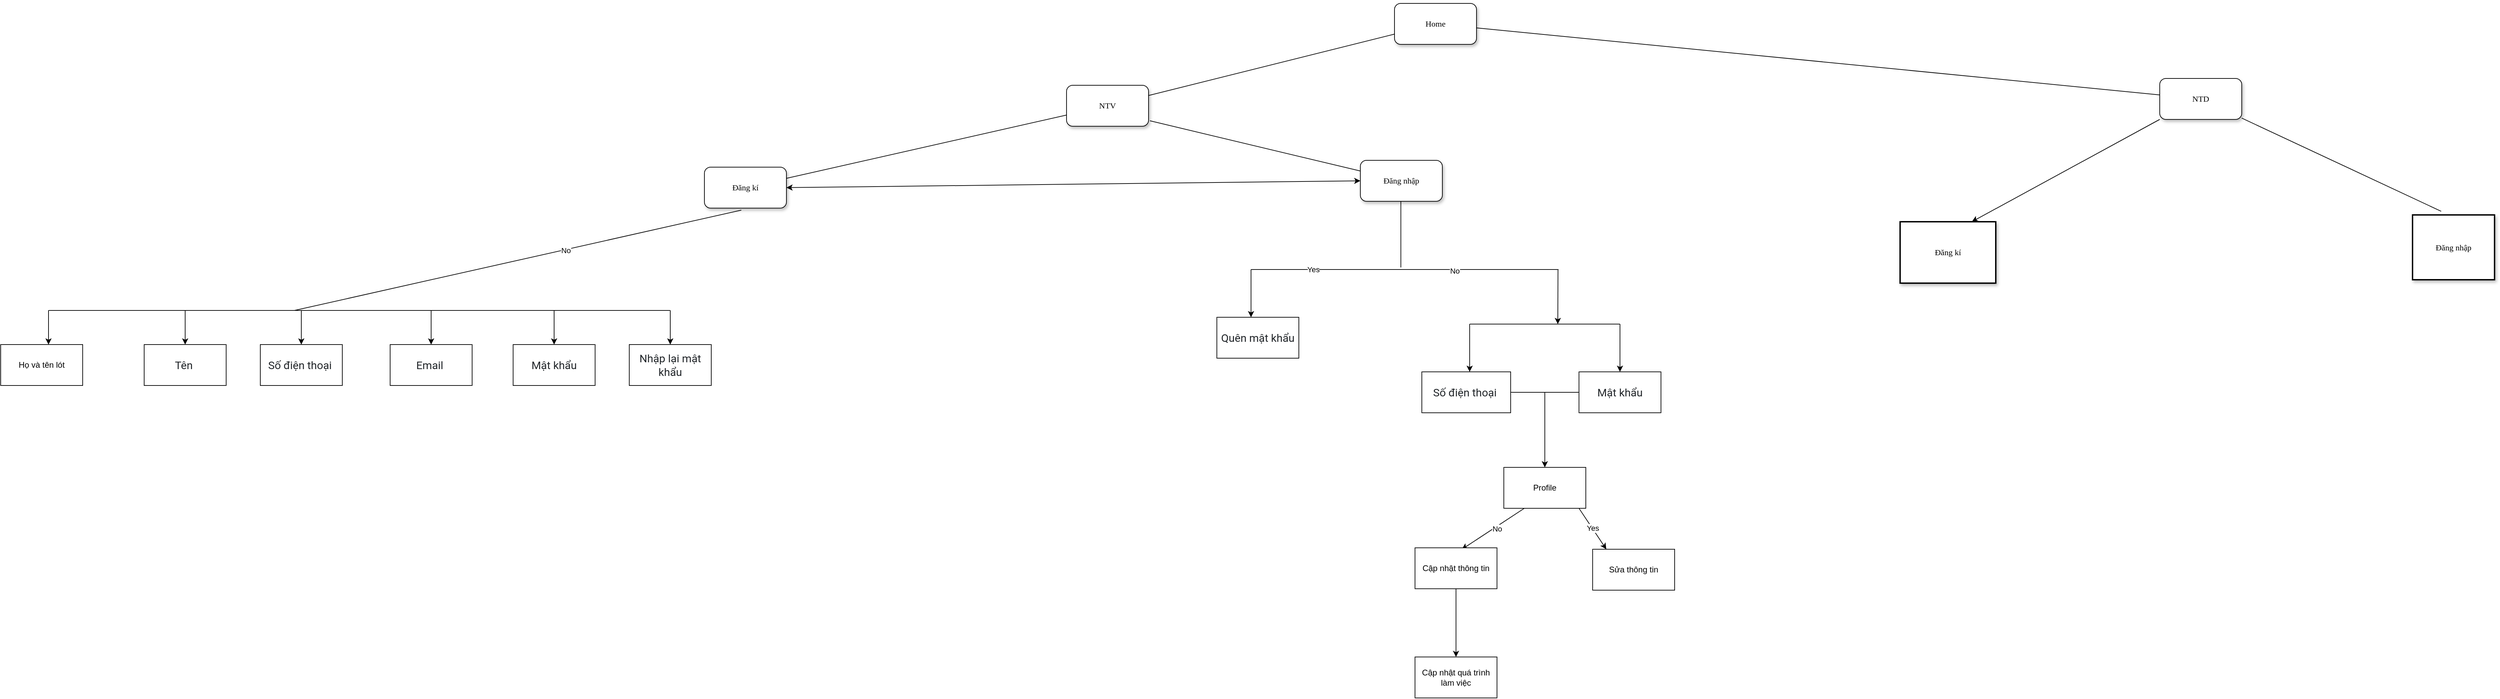 <mxfile version="24.3.1" type="github">
  <diagram name="Page-1" id="10a91c8b-09ff-31b1-d368-03940ed4cc9e">
    <mxGraphModel dx="4054" dy="965" grid="1" gridSize="10" guides="1" tooltips="1" connect="1" arrows="1" fold="1" page="1" pageScale="1" pageWidth="1100" pageHeight="850" background="none" math="0" shadow="0">
      <root>
        <mxCell id="0" />
        <mxCell id="1" parent="0" />
        <mxCell id="62893188c0fa7362-1" value="Home" style="whiteSpace=wrap;html=1;rounded=1;shadow=1;labelBackgroundColor=none;strokeWidth=1;fontFamily=Verdana;fontSize=12;align=center;" parent="1" vertex="1">
          <mxGeometry x="610" y="50" width="120" height="60" as="geometry" />
        </mxCell>
        <mxCell id="62893188c0fa7362-2" value="&lt;span&gt;NTV&lt;/span&gt;" style="whiteSpace=wrap;html=1;rounded=1;shadow=1;labelBackgroundColor=none;strokeWidth=1;fontFamily=Verdana;fontSize=12;align=center;" parent="1" vertex="1">
          <mxGeometry x="130" y="170" width="120" height="60" as="geometry" />
        </mxCell>
        <mxCell id="3zoi-v8WHWc3p_ySP_Ab-2" style="edgeStyle=none;rounded=0;orthogonalLoop=1;jettySize=auto;html=1;exitX=0;exitY=1;exitDx=0;exitDy=0;entryX=0;entryY=0.25;entryDx=0;entryDy=0;" edge="1" parent="1" source="62893188c0fa7362-3" target="62893188c0fa7362-10">
          <mxGeometry relative="1" as="geometry" />
        </mxCell>
        <mxCell id="62893188c0fa7362-3" value="&lt;span&gt;NTD&lt;/span&gt;" style="whiteSpace=wrap;html=1;rounded=1;shadow=1;labelBackgroundColor=none;strokeWidth=1;fontFamily=Verdana;fontSize=12;align=center;" parent="1" vertex="1">
          <mxGeometry x="1730" y="160" width="120" height="60" as="geometry" />
        </mxCell>
        <mxCell id="62893188c0fa7362-4" value="" style="rounded=0;html=1;labelBackgroundColor=none;startArrow=none;startFill=0;startSize=5;endArrow=none;endFill=0;endSize=5;jettySize=auto;orthogonalLoop=1;strokeWidth=1;fontFamily=Verdana;fontSize=12" parent="1" source="62893188c0fa7362-1" target="62893188c0fa7362-3" edge="1">
          <mxGeometry x="-0.3" y="13" relative="1" as="geometry">
            <mxPoint as="offset" />
          </mxGeometry>
        </mxCell>
        <mxCell id="62893188c0fa7362-5" value="" style="rounded=0;html=1;labelBackgroundColor=none;startArrow=none;startFill=0;startSize=5;endArrow=none;endFill=0;endSize=5;jettySize=auto;orthogonalLoop=1;strokeWidth=1;fontFamily=Verdana;fontSize=12" parent="1" source="62893188c0fa7362-1" target="62893188c0fa7362-2" edge="1">
          <mxGeometry x="-0.359" y="-11" relative="1" as="geometry">
            <mxPoint as="offset" />
          </mxGeometry>
        </mxCell>
        <mxCell id="62893188c0fa7362-8" value="Đăng kí" style="whiteSpace=wrap;html=1;rounded=1;shadow=1;labelBackgroundColor=none;strokeWidth=1;fontFamily=Verdana;fontSize=12;align=center;" parent="1" vertex="1">
          <mxGeometry x="-400" y="290" width="120" height="60" as="geometry" />
        </mxCell>
        <mxCell id="62893188c0fa7362-9" value="Đăng nhập" style="whiteSpace=wrap;html=1;rounded=1;shadow=1;labelBackgroundColor=none;strokeWidth=1;fontFamily=Verdana;fontSize=12;align=center;" parent="1" vertex="1">
          <mxGeometry x="560" y="280" width="120" height="60" as="geometry" />
        </mxCell>
        <mxCell id="62893188c0fa7362-10" value="Đăng kí" style="whiteSpace=wrap;html=1;rounded=0;shadow=1;labelBackgroundColor=none;strokeWidth=2;fontFamily=Verdana;fontSize=12;align=center;direction=south;" parent="1" vertex="1">
          <mxGeometry x="1350" y="370" width="140" height="90" as="geometry" />
        </mxCell>
        <mxCell id="62893188c0fa7362-11" value="Đăng nhập" style="whiteSpace=wrap;html=1;rounded=0;shadow=1;labelBackgroundColor=none;strokeWidth=2;fontFamily=Verdana;fontSize=12;align=center;" parent="1" vertex="1">
          <mxGeometry x="2100" y="360" width="120" height="95" as="geometry" />
        </mxCell>
        <mxCell id="62893188c0fa7362-14" value="" style="rounded=0;html=1;labelBackgroundColor=none;startArrow=none;startFill=0;startSize=5;endArrow=none;endFill=0;endSize=5;jettySize=auto;orthogonalLoop=1;strokeWidth=1;fontFamily=Verdana;fontSize=12" parent="1" source="62893188c0fa7362-2" target="62893188c0fa7362-8" edge="1">
          <mxGeometry x="-0.2" y="-14" relative="1" as="geometry">
            <mxPoint as="offset" />
          </mxGeometry>
        </mxCell>
        <mxCell id="62893188c0fa7362-15" value="" style="rounded=0;html=1;labelBackgroundColor=none;startArrow=none;startFill=0;startSize=5;endArrow=none;endFill=0;endSize=5;jettySize=auto;orthogonalLoop=1;strokeWidth=1;fontFamily=Verdana;fontSize=12;exitX=1.017;exitY=0.867;exitDx=0;exitDy=0;exitPerimeter=0;" parent="1" source="62893188c0fa7362-2" target="62893188c0fa7362-9" edge="1">
          <mxGeometry x="-0.2" y="14" relative="1" as="geometry">
            <mxPoint as="offset" />
            <mxPoint x="385" y="350" as="sourcePoint" />
          </mxGeometry>
        </mxCell>
        <mxCell id="62893188c0fa7362-17" value="" style="rounded=0;html=1;labelBackgroundColor=none;startArrow=none;startFill=0;startSize=5;endArrow=none;endFill=0;endSize=5;jettySize=auto;orthogonalLoop=1;strokeWidth=1;fontFamily=Verdana;fontSize=12;entryX=0.349;entryY=-0.056;entryDx=0;entryDy=0;entryPerimeter=0;" parent="1" source="62893188c0fa7362-3" target="62893188c0fa7362-11" edge="1">
          <mxGeometry x="-0.129" y="17" relative="1" as="geometry">
            <mxPoint as="offset" />
            <mxPoint x="2120" y="260" as="targetPoint" />
          </mxGeometry>
        </mxCell>
        <mxCell id="3zoi-v8WHWc3p_ySP_Ab-5" value="Họ và tên lót" style="rounded=0;whiteSpace=wrap;html=1;" vertex="1" parent="1">
          <mxGeometry x="-1430" y="550" width="120" height="60" as="geometry" />
        </mxCell>
        <mxCell id="3zoi-v8WHWc3p_ySP_Ab-7" value="" style="endArrow=none;html=1;rounded=0;entryX=0.45;entryY=1.05;entryDx=0;entryDy=0;entryPerimeter=0;" edge="1" parent="1" target="62893188c0fa7362-8">
          <mxGeometry width="50" height="50" relative="1" as="geometry">
            <mxPoint x="-1000" y="500" as="sourcePoint" />
            <mxPoint x="-220" y="450" as="targetPoint" />
          </mxGeometry>
        </mxCell>
        <mxCell id="3zoi-v8WHWc3p_ySP_Ab-30" value="No" style="edgeLabel;html=1;align=center;verticalAlign=middle;resizable=0;points=[];" vertex="1" connectable="0" parent="3zoi-v8WHWc3p_ySP_Ab-7">
          <mxGeometry x="0.211" y="-1" relative="1" as="geometry">
            <mxPoint as="offset" />
          </mxGeometry>
        </mxCell>
        <mxCell id="3zoi-v8WHWc3p_ySP_Ab-8" value="" style="endArrow=none;html=1;rounded=0;" edge="1" parent="1">
          <mxGeometry width="50" height="50" relative="1" as="geometry">
            <mxPoint x="-1360" y="500" as="sourcePoint" />
            <mxPoint x="-800" y="500" as="targetPoint" />
          </mxGeometry>
        </mxCell>
        <mxCell id="3zoi-v8WHWc3p_ySP_Ab-9" value="" style="endArrow=classic;html=1;rounded=0;" edge="1" parent="1">
          <mxGeometry width="50" height="50" relative="1" as="geometry">
            <mxPoint x="-1360" y="500" as="sourcePoint" />
            <mxPoint x="-1360" y="550" as="targetPoint" />
          </mxGeometry>
        </mxCell>
        <mxCell id="3zoi-v8WHWc3p_ySP_Ab-10" value="&lt;span style=&quot;color: rgb(33, 37, 41); font-family: Roboto, sans-serif; font-size: 16px; text-align: left; background-color: rgb(255, 255, 255);&quot;&gt;Tên&amp;nbsp;&lt;/span&gt;" style="rounded=0;whiteSpace=wrap;html=1;" vertex="1" parent="1">
          <mxGeometry x="-1220" y="550" width="120" height="60" as="geometry" />
        </mxCell>
        <mxCell id="3zoi-v8WHWc3p_ySP_Ab-11" value="" style="endArrow=classic;html=1;rounded=0;entryX=0.5;entryY=0;entryDx=0;entryDy=0;" edge="1" parent="1" target="3zoi-v8WHWc3p_ySP_Ab-10">
          <mxGeometry width="50" height="50" relative="1" as="geometry">
            <mxPoint x="-1160" y="500" as="sourcePoint" />
            <mxPoint x="-1180" y="510" as="targetPoint" />
          </mxGeometry>
        </mxCell>
        <mxCell id="3zoi-v8WHWc3p_ySP_Ab-12" value="&lt;span style=&quot;color: rgb(33, 37, 41); font-family: Roboto, sans-serif; font-size: 16px; text-align: left; background-color: rgb(255, 255, 255);&quot;&gt;Số điện thoại&amp;nbsp;&lt;/span&gt;" style="rounded=0;whiteSpace=wrap;html=1;" vertex="1" parent="1">
          <mxGeometry x="-1050" y="550" width="120" height="60" as="geometry" />
        </mxCell>
        <mxCell id="3zoi-v8WHWc3p_ySP_Ab-13" value="" style="endArrow=classic;html=1;rounded=0;entryX=0.5;entryY=0;entryDx=0;entryDy=0;" edge="1" parent="1" target="3zoi-v8WHWc3p_ySP_Ab-12">
          <mxGeometry width="50" height="50" relative="1" as="geometry">
            <mxPoint x="-990" y="500" as="sourcePoint" />
            <mxPoint x="-1010" y="510" as="targetPoint" />
          </mxGeometry>
        </mxCell>
        <mxCell id="3zoi-v8WHWc3p_ySP_Ab-15" value="&lt;span style=&quot;color: rgb(33, 37, 41); font-family: Roboto, sans-serif; font-size: 16px; text-align: left; background-color: rgb(255, 255, 255);&quot;&gt;Email&amp;nbsp;&lt;/span&gt;" style="rounded=0;whiteSpace=wrap;html=1;" vertex="1" parent="1">
          <mxGeometry x="-860" y="550" width="120" height="60" as="geometry" />
        </mxCell>
        <mxCell id="3zoi-v8WHWc3p_ySP_Ab-16" value="" style="endArrow=classic;html=1;rounded=0;entryX=0.5;entryY=0;entryDx=0;entryDy=0;" edge="1" parent="1" target="3zoi-v8WHWc3p_ySP_Ab-15">
          <mxGeometry width="50" height="50" relative="1" as="geometry">
            <mxPoint x="-800" y="500" as="sourcePoint" />
            <mxPoint x="-820" y="510" as="targetPoint" />
          </mxGeometry>
        </mxCell>
        <mxCell id="3zoi-v8WHWc3p_ySP_Ab-17" value="" style="endArrow=none;html=1;rounded=0;" edge="1" parent="1">
          <mxGeometry width="50" height="50" relative="1" as="geometry">
            <mxPoint x="-800" y="500" as="sourcePoint" />
            <mxPoint x="-620" y="500" as="targetPoint" />
          </mxGeometry>
        </mxCell>
        <mxCell id="3zoi-v8WHWc3p_ySP_Ab-18" value="&lt;span style=&quot;color: rgb(33, 37, 41); font-family: Roboto, sans-serif; font-size: 16px; text-align: left; background-color: rgb(255, 255, 255);&quot;&gt;Mật khẩu&lt;/span&gt;" style="rounded=0;whiteSpace=wrap;html=1;" vertex="1" parent="1">
          <mxGeometry x="-680" y="550" width="120" height="60" as="geometry" />
        </mxCell>
        <mxCell id="3zoi-v8WHWc3p_ySP_Ab-19" value="" style="endArrow=classic;html=1;rounded=0;entryX=0.5;entryY=0;entryDx=0;entryDy=0;" edge="1" parent="1" target="3zoi-v8WHWc3p_ySP_Ab-18">
          <mxGeometry width="50" height="50" relative="1" as="geometry">
            <mxPoint x="-620" y="500" as="sourcePoint" />
            <mxPoint x="-640" y="510" as="targetPoint" />
          </mxGeometry>
        </mxCell>
        <mxCell id="3zoi-v8WHWc3p_ySP_Ab-20" value="&lt;span style=&quot;color: rgb(33, 37, 41); font-family: Roboto, sans-serif; font-size: 16px; text-align: left; background-color: rgb(255, 255, 255);&quot;&gt;Nhập lại mật khẩu&lt;/span&gt;" style="rounded=0;whiteSpace=wrap;html=1;" vertex="1" parent="1">
          <mxGeometry x="-510" y="550" width="120" height="60" as="geometry" />
        </mxCell>
        <mxCell id="3zoi-v8WHWc3p_ySP_Ab-21" value="" style="endArrow=classic;html=1;rounded=0;entryX=0.5;entryY=0;entryDx=0;entryDy=0;" edge="1" parent="1" target="3zoi-v8WHWc3p_ySP_Ab-20">
          <mxGeometry width="50" height="50" relative="1" as="geometry">
            <mxPoint x="-450" y="500" as="sourcePoint" />
            <mxPoint x="-470" y="510" as="targetPoint" />
          </mxGeometry>
        </mxCell>
        <mxCell id="3zoi-v8WHWc3p_ySP_Ab-22" value="" style="endArrow=none;html=1;rounded=0;" edge="1" parent="1">
          <mxGeometry width="50" height="50" relative="1" as="geometry">
            <mxPoint x="-620" y="500" as="sourcePoint" />
            <mxPoint x="-450" y="500" as="targetPoint" />
          </mxGeometry>
        </mxCell>
        <mxCell id="3zoi-v8WHWc3p_ySP_Ab-23" value="" style="endArrow=none;html=1;rounded=0;entryX=0.45;entryY=1.05;entryDx=0;entryDy=0;entryPerimeter=0;" edge="1" parent="1">
          <mxGeometry width="50" height="50" relative="1" as="geometry">
            <mxPoint x="619.29" y="437" as="sourcePoint" />
            <mxPoint x="619.29" y="340" as="targetPoint" />
          </mxGeometry>
        </mxCell>
        <mxCell id="3zoi-v8WHWc3p_ySP_Ab-34" value="Yes" style="edgeLabel;html=1;align=center;verticalAlign=middle;resizable=0;points=[];" vertex="1" connectable="0" parent="3zoi-v8WHWc3p_ySP_Ab-23">
          <mxGeometry x="-0.104" y="-2" relative="1" as="geometry">
            <mxPoint x="-131" y="46" as="offset" />
          </mxGeometry>
        </mxCell>
        <mxCell id="3zoi-v8WHWc3p_ySP_Ab-25" value="" style="endArrow=none;html=1;rounded=0;" edge="1" parent="1">
          <mxGeometry width="50" height="50" relative="1" as="geometry">
            <mxPoint x="400" y="440" as="sourcePoint" />
            <mxPoint x="850" y="440" as="targetPoint" />
          </mxGeometry>
        </mxCell>
        <mxCell id="3zoi-v8WHWc3p_ySP_Ab-55" value="Yes" style="edgeLabel;html=1;align=center;verticalAlign=middle;resizable=0;points=[];" vertex="1" connectable="0" parent="3zoi-v8WHWc3p_ySP_Ab-25">
          <mxGeometry x="-0.597" relative="1" as="geometry">
            <mxPoint as="offset" />
          </mxGeometry>
        </mxCell>
        <mxCell id="3zoi-v8WHWc3p_ySP_Ab-26" value="" style="endArrow=classic;html=1;rounded=0;" edge="1" parent="1">
          <mxGeometry width="50" height="50" relative="1" as="geometry">
            <mxPoint x="400" y="440" as="sourcePoint" />
            <mxPoint x="400" y="510" as="targetPoint" />
          </mxGeometry>
        </mxCell>
        <mxCell id="3zoi-v8WHWc3p_ySP_Ab-27" value="" style="endArrow=classic;html=1;rounded=0;" edge="1" parent="1">
          <mxGeometry width="50" height="50" relative="1" as="geometry">
            <mxPoint x="849.29" y="440" as="sourcePoint" />
            <mxPoint x="849" y="520" as="targetPoint" />
          </mxGeometry>
        </mxCell>
        <mxCell id="3zoi-v8WHWc3p_ySP_Ab-28" value="&lt;span style=&quot;color: rgb(33, 37, 41); font-family: Roboto, sans-serif; font-size: 16px; text-align: left; background-color: rgb(255, 255, 255);&quot;&gt;Quên mật khẩu&lt;/span&gt;" style="rounded=0;whiteSpace=wrap;html=1;" vertex="1" parent="1">
          <mxGeometry x="350" y="510" width="120" height="60" as="geometry" />
        </mxCell>
        <mxCell id="3zoi-v8WHWc3p_ySP_Ab-33" value="" style="endArrow=classic;startArrow=classic;html=1;rounded=0;exitX=1;exitY=0.5;exitDx=0;exitDy=0;entryX=0;entryY=0.5;entryDx=0;entryDy=0;" edge="1" parent="1" source="62893188c0fa7362-8" target="62893188c0fa7362-9">
          <mxGeometry width="50" height="50" relative="1" as="geometry">
            <mxPoint x="-30" y="620" as="sourcePoint" />
            <mxPoint x="20" y="570" as="targetPoint" />
          </mxGeometry>
        </mxCell>
        <mxCell id="3zoi-v8WHWc3p_ySP_Ab-36" value="" style="endArrow=none;html=1;rounded=0;" edge="1" parent="1">
          <mxGeometry width="50" height="50" relative="1" as="geometry">
            <mxPoint x="720" y="520" as="sourcePoint" />
            <mxPoint x="940" y="520" as="targetPoint" />
          </mxGeometry>
        </mxCell>
        <mxCell id="3zoi-v8WHWc3p_ySP_Ab-37" value="" style="endArrow=classic;html=1;rounded=0;" edge="1" parent="1">
          <mxGeometry width="50" height="50" relative="1" as="geometry">
            <mxPoint x="720" y="520" as="sourcePoint" />
            <mxPoint x="720" y="590" as="targetPoint" />
          </mxGeometry>
        </mxCell>
        <mxCell id="3zoi-v8WHWc3p_ySP_Ab-38" value="" style="endArrow=classic;html=1;rounded=0;" edge="1" parent="1">
          <mxGeometry width="50" height="50" relative="1" as="geometry">
            <mxPoint x="940" y="520" as="sourcePoint" />
            <mxPoint x="940" y="590" as="targetPoint" />
          </mxGeometry>
        </mxCell>
        <mxCell id="3zoi-v8WHWc3p_ySP_Ab-39" value="&lt;span style=&quot;color: rgb(33, 37, 41); font-family: Roboto, sans-serif; font-size: 16px; text-align: left; background-color: rgb(255, 255, 255);&quot;&gt;Số điện thoại&amp;nbsp;&lt;/span&gt;" style="rounded=0;whiteSpace=wrap;html=1;" vertex="1" parent="1">
          <mxGeometry x="650" y="590" width="130" height="60" as="geometry" />
        </mxCell>
        <mxCell id="3zoi-v8WHWc3p_ySP_Ab-40" value="&lt;span style=&quot;color: rgb(33, 37, 41); font-family: Roboto, sans-serif; font-size: 16px; text-align: left; background-color: rgb(255, 255, 255);&quot;&gt;Mật khẩu&lt;/span&gt;" style="rounded=0;whiteSpace=wrap;html=1;" vertex="1" parent="1">
          <mxGeometry x="880" y="590" width="120" height="60" as="geometry" />
        </mxCell>
        <mxCell id="3zoi-v8WHWc3p_ySP_Ab-41" value="" style="endArrow=none;html=1;rounded=0;exitX=0;exitY=0.5;exitDx=0;exitDy=0;entryX=1;entryY=0.5;entryDx=0;entryDy=0;" edge="1" parent="1" source="3zoi-v8WHWc3p_ySP_Ab-40" target="3zoi-v8WHWc3p_ySP_Ab-39">
          <mxGeometry width="50" height="50" relative="1" as="geometry">
            <mxPoint x="790" y="690" as="sourcePoint" />
            <mxPoint x="790" y="610" as="targetPoint" />
          </mxGeometry>
        </mxCell>
        <mxCell id="3zoi-v8WHWc3p_ySP_Ab-42" value="" style="endArrow=classic;html=1;rounded=0;" edge="1" parent="1">
          <mxGeometry width="50" height="50" relative="1" as="geometry">
            <mxPoint x="830" y="620" as="sourcePoint" />
            <mxPoint x="830" y="730" as="targetPoint" />
          </mxGeometry>
        </mxCell>
        <mxCell id="3zoi-v8WHWc3p_ySP_Ab-43" value="Profile" style="rounded=0;whiteSpace=wrap;html=1;" vertex="1" parent="1">
          <mxGeometry x="770" y="730" width="120" height="60" as="geometry" />
        </mxCell>
        <mxCell id="3zoi-v8WHWc3p_ySP_Ab-44" value="" style="endArrow=classic;html=1;rounded=0;entryX=0.571;entryY=0.038;entryDx=0;entryDy=0;entryPerimeter=0;" edge="1" parent="1" target="3zoi-v8WHWc3p_ySP_Ab-45">
          <mxGeometry width="50" height="50" relative="1" as="geometry">
            <mxPoint x="800" y="790" as="sourcePoint" />
            <mxPoint x="800" y="860" as="targetPoint" />
          </mxGeometry>
        </mxCell>
        <mxCell id="3zoi-v8WHWc3p_ySP_Ab-48" value="No" style="edgeLabel;html=1;align=center;verticalAlign=middle;resizable=0;points=[];" vertex="1" connectable="0" parent="3zoi-v8WHWc3p_ySP_Ab-44">
          <mxGeometry x="-0.364" y="1" relative="1" as="geometry">
            <mxPoint x="-12" y="10" as="offset" />
          </mxGeometry>
        </mxCell>
        <mxCell id="3zoi-v8WHWc3p_ySP_Ab-45" value="Cập nhật thông tin" style="rounded=0;whiteSpace=wrap;html=1;" vertex="1" parent="1">
          <mxGeometry x="640" y="847.89" width="120" height="60" as="geometry" />
        </mxCell>
        <mxCell id="3zoi-v8WHWc3p_ySP_Ab-46" value="" style="endArrow=classic;html=1;rounded=0;" edge="1" parent="1">
          <mxGeometry width="50" height="50" relative="1" as="geometry">
            <mxPoint x="700" y="907.89" as="sourcePoint" />
            <mxPoint x="700" y="1007.89" as="targetPoint" />
          </mxGeometry>
        </mxCell>
        <mxCell id="3zoi-v8WHWc3p_ySP_Ab-47" value="Cập nhật quá trình làm việc" style="rounded=0;whiteSpace=wrap;html=1;" vertex="1" parent="1">
          <mxGeometry x="640" y="1007.89" width="120" height="60" as="geometry" />
        </mxCell>
        <mxCell id="3zoi-v8WHWc3p_ySP_Ab-52" value="Sửa thông tin" style="rounded=0;whiteSpace=wrap;html=1;" vertex="1" parent="1">
          <mxGeometry x="900" y="850" width="120" height="60" as="geometry" />
        </mxCell>
        <mxCell id="3zoi-v8WHWc3p_ySP_Ab-53" value="" style="endArrow=classic;html=1;rounded=0;" edge="1" parent="1">
          <mxGeometry width="50" height="50" relative="1" as="geometry">
            <mxPoint x="880" y="790" as="sourcePoint" />
            <mxPoint x="920" y="850" as="targetPoint" />
          </mxGeometry>
        </mxCell>
        <mxCell id="3zoi-v8WHWc3p_ySP_Ab-54" value="Yes" style="edgeLabel;html=1;align=center;verticalAlign=middle;resizable=0;points=[];" vertex="1" connectable="0" parent="3zoi-v8WHWc3p_ySP_Ab-53">
          <mxGeometry x="-0.364" y="1" relative="1" as="geometry">
            <mxPoint x="6" y="10" as="offset" />
          </mxGeometry>
        </mxCell>
        <mxCell id="3zoi-v8WHWc3p_ySP_Ab-56" value="No" style="edgeLabel;html=1;align=center;verticalAlign=middle;resizable=0;points=[];" vertex="1" connectable="0" parent="1">
          <mxGeometry x="529.996" y="450" as="geometry">
            <mxPoint x="168" y="-8" as="offset" />
          </mxGeometry>
        </mxCell>
      </root>
    </mxGraphModel>
  </diagram>
</mxfile>
